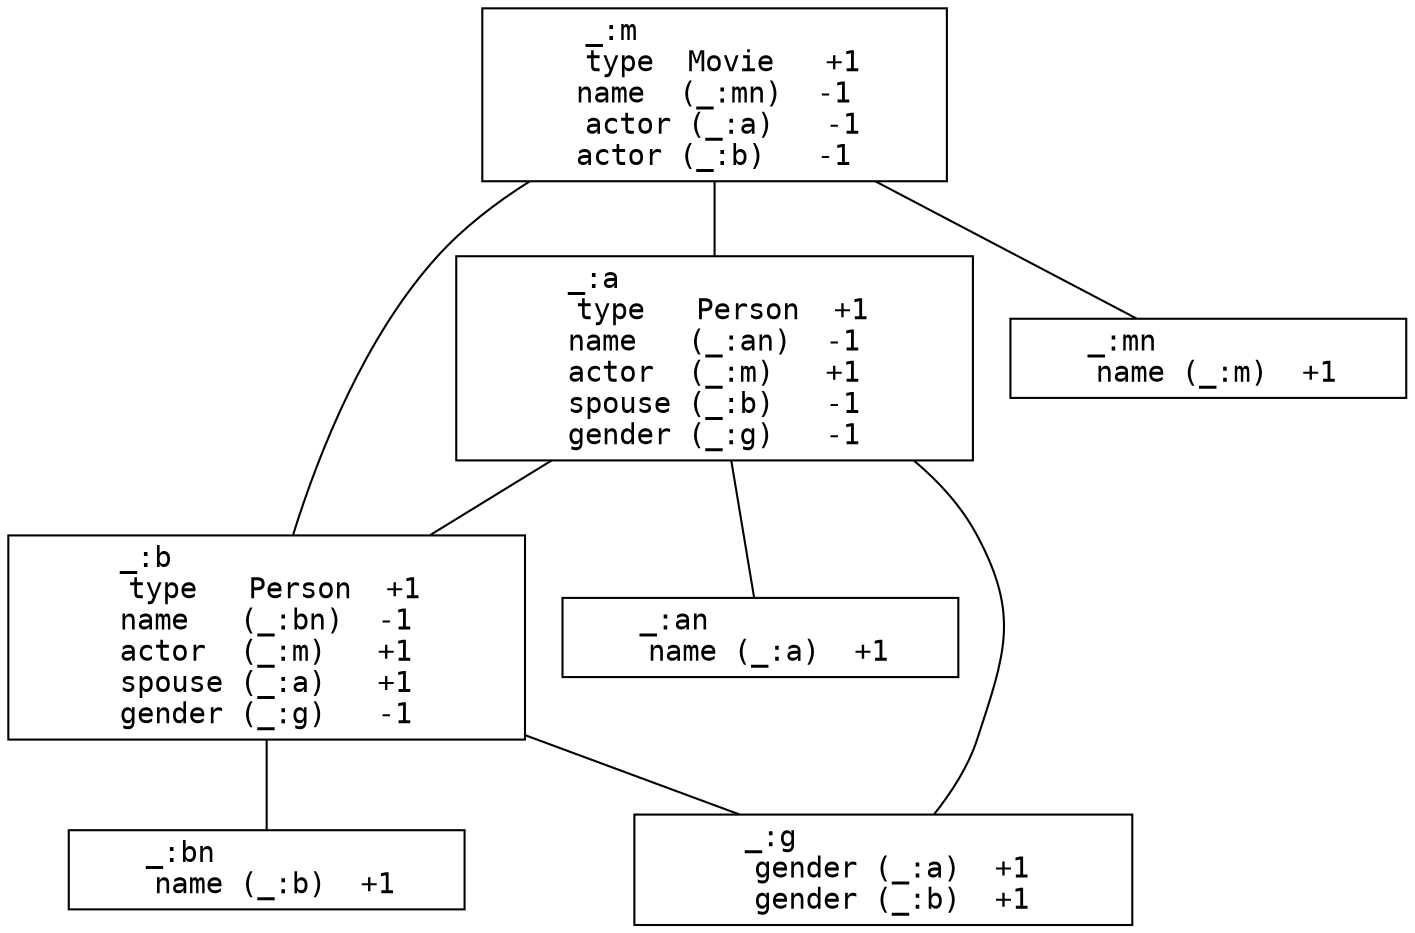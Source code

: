 graph G {
  "_:a" [label="_:a              \n      type   Person  +1     \nname   (_:an)  -1\nactor  (_:m)   +1\nspouse (_:b)   -1\ngender (_:g)   -1" shape=rect fontname=monospace];
  "_:b" [label="_:b              \n      type   Person  +1     \nname   (_:bn)  -1\nactor  (_:m)   +1\nspouse (_:a)   +1\ngender (_:g)   -1" shape=rect fontname=monospace];
  "_:m" [label="  _:m              \n     type  Movie   +1    \nname  (_:mn)  -1\n actor (_:a)   -1\nactor (_:b)   -1" shape=rect fontname=monospace];
  "_:an" [label="_:an          \n    name (_:a)  +1   " shape=rect fontname=monospace];
  "_:bn" [label="_:bn          \n    name (_:b)  +1   " shape=rect fontname=monospace];
  "_:mn" [label="_:mn          \n    name (_:m)  +1   " shape=rect fontname=monospace];
  "_:g" [label="_:g             \n      gender (_:a)  +1     \n      gender (_:b)  +1     " shape=rect fontname=monospace];

  "_:a" -- "_:b";
  "_:m" -- "_:a";
  "_:m" -- "_:b";
  "_:a" -- "_:an";
  "_:b" -- "_:bn";
  "_:b" -- "_:g";
  "_:a" -- "_:g";
  "_:m" -- "_:mn";
}